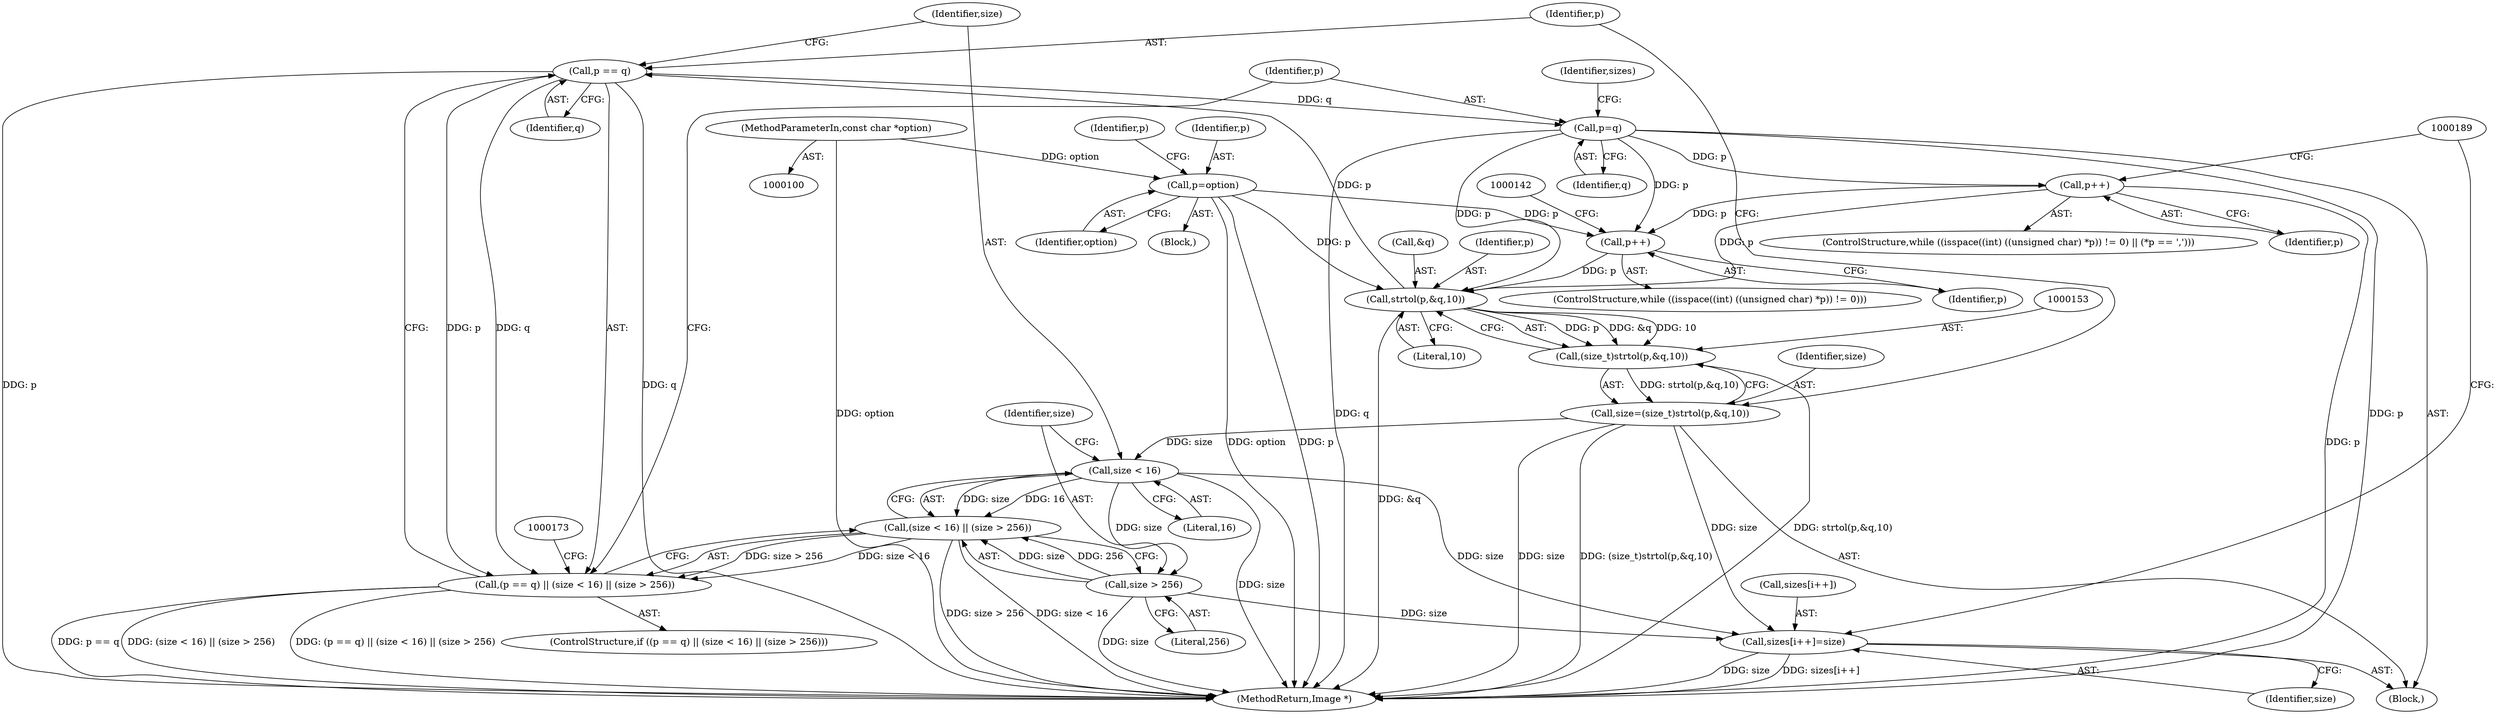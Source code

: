 digraph "0_ImageMagick_0f6fc2d5bf8f500820c3dbcf0d23ee14f2d9f734_2@pointer" {
"1000161" [label="(Call,p == q)"];
"1000154" [label="(Call,strtol(p,&q,10))"];
"1000124" [label="(Call,p=option)"];
"1000102" [label="(MethodParameterIn,const char *option)"];
"1000199" [label="(Call,p++)"];
"1000175" [label="(Call,p=q)"];
"1000161" [label="(Call,p == q)"];
"1000148" [label="(Call,p++)"];
"1000160" [label="(Call,(p == q) || (size < 16) || (size > 256))"];
"1000152" [label="(Call,(size_t)strtol(p,&q,10))"];
"1000150" [label="(Call,size=(size_t)strtol(p,&q,10))"];
"1000165" [label="(Call,size < 16)"];
"1000164" [label="(Call,(size < 16) || (size > 256))"];
"1000168" [label="(Call,size > 256)"];
"1000178" [label="(Call,sizes[i++]=size)"];
"1000154" [label="(Call,strtol(p,&q,10))"];
"1000168" [label="(Call,size > 256)"];
"1000148" [label="(Call,p++)"];
"1000138" [label="(ControlStructure,while ((isspace((int) ((unsigned char) *p)) != 0)))"];
"1000175" [label="(Call,p=q)"];
"1000176" [label="(Identifier,p)"];
"1000163" [label="(Identifier,q)"];
"1000149" [label="(Identifier,p)"];
"1000155" [label="(Identifier,p)"];
"1000169" [label="(Identifier,size)"];
"1000179" [label="(Call,sizes[i++])"];
"1000170" [label="(Literal,256)"];
"1000166" [label="(Identifier,size)"];
"1000152" [label="(Call,(size_t)strtol(p,&q,10))"];
"1000159" [label="(ControlStructure,if ((p == q) || (size < 16) || (size > 256)))"];
"1000162" [label="(Identifier,p)"];
"1000200" [label="(Identifier,p)"];
"1000178" [label="(Call,sizes[i++]=size)"];
"1000262" [label="(MethodReturn,Image *)"];
"1000180" [label="(Identifier,sizes)"];
"1000161" [label="(Call,p == q)"];
"1000151" [label="(Identifier,size)"];
"1000125" [label="(Identifier,p)"];
"1000177" [label="(Identifier,q)"];
"1000131" [label="(Identifier,p)"];
"1000150" [label="(Call,size=(size_t)strtol(p,&q,10))"];
"1000160" [label="(Call,(p == q) || (size < 16) || (size > 256))"];
"1000164" [label="(Call,(size < 16) || (size > 256))"];
"1000165" [label="(Call,size < 16)"];
"1000199" [label="(Call,p++)"];
"1000156" [label="(Call,&q)"];
"1000105" [label="(Block,)"];
"1000158" [label="(Literal,10)"];
"1000184" [label="(ControlStructure,while ((isspace((int) ((unsigned char) *p)) != 0) || (*p == ',')))"];
"1000136" [label="(Block,)"];
"1000124" [label="(Call,p=option)"];
"1000126" [label="(Identifier,option)"];
"1000167" [label="(Literal,16)"];
"1000183" [label="(Identifier,size)"];
"1000102" [label="(MethodParameterIn,const char *option)"];
"1000161" -> "1000160"  [label="AST: "];
"1000161" -> "1000163"  [label="CFG: "];
"1000162" -> "1000161"  [label="AST: "];
"1000163" -> "1000161"  [label="AST: "];
"1000166" -> "1000161"  [label="CFG: "];
"1000160" -> "1000161"  [label="CFG: "];
"1000161" -> "1000262"  [label="DDG: q"];
"1000161" -> "1000262"  [label="DDG: p"];
"1000161" -> "1000160"  [label="DDG: p"];
"1000161" -> "1000160"  [label="DDG: q"];
"1000154" -> "1000161"  [label="DDG: p"];
"1000161" -> "1000175"  [label="DDG: q"];
"1000154" -> "1000152"  [label="AST: "];
"1000154" -> "1000158"  [label="CFG: "];
"1000155" -> "1000154"  [label="AST: "];
"1000156" -> "1000154"  [label="AST: "];
"1000158" -> "1000154"  [label="AST: "];
"1000152" -> "1000154"  [label="CFG: "];
"1000154" -> "1000262"  [label="DDG: &q"];
"1000154" -> "1000152"  [label="DDG: p"];
"1000154" -> "1000152"  [label="DDG: &q"];
"1000154" -> "1000152"  [label="DDG: 10"];
"1000124" -> "1000154"  [label="DDG: p"];
"1000199" -> "1000154"  [label="DDG: p"];
"1000148" -> "1000154"  [label="DDG: p"];
"1000175" -> "1000154"  [label="DDG: p"];
"1000124" -> "1000105"  [label="AST: "];
"1000124" -> "1000126"  [label="CFG: "];
"1000125" -> "1000124"  [label="AST: "];
"1000126" -> "1000124"  [label="AST: "];
"1000131" -> "1000124"  [label="CFG: "];
"1000124" -> "1000262"  [label="DDG: option"];
"1000124" -> "1000262"  [label="DDG: p"];
"1000102" -> "1000124"  [label="DDG: option"];
"1000124" -> "1000148"  [label="DDG: p"];
"1000102" -> "1000100"  [label="AST: "];
"1000102" -> "1000262"  [label="DDG: option"];
"1000199" -> "1000184"  [label="AST: "];
"1000199" -> "1000200"  [label="CFG: "];
"1000200" -> "1000199"  [label="AST: "];
"1000189" -> "1000199"  [label="CFG: "];
"1000199" -> "1000262"  [label="DDG: p"];
"1000199" -> "1000148"  [label="DDG: p"];
"1000175" -> "1000199"  [label="DDG: p"];
"1000175" -> "1000136"  [label="AST: "];
"1000175" -> "1000177"  [label="CFG: "];
"1000176" -> "1000175"  [label="AST: "];
"1000177" -> "1000175"  [label="AST: "];
"1000180" -> "1000175"  [label="CFG: "];
"1000175" -> "1000262"  [label="DDG: p"];
"1000175" -> "1000262"  [label="DDG: q"];
"1000175" -> "1000148"  [label="DDG: p"];
"1000148" -> "1000138"  [label="AST: "];
"1000148" -> "1000149"  [label="CFG: "];
"1000149" -> "1000148"  [label="AST: "];
"1000142" -> "1000148"  [label="CFG: "];
"1000160" -> "1000159"  [label="AST: "];
"1000160" -> "1000164"  [label="CFG: "];
"1000164" -> "1000160"  [label="AST: "];
"1000173" -> "1000160"  [label="CFG: "];
"1000176" -> "1000160"  [label="CFG: "];
"1000160" -> "1000262"  [label="DDG: (size < 16) || (size > 256)"];
"1000160" -> "1000262"  [label="DDG: (p == q) || (size < 16) || (size > 256)"];
"1000160" -> "1000262"  [label="DDG: p == q"];
"1000164" -> "1000160"  [label="DDG: size < 16"];
"1000164" -> "1000160"  [label="DDG: size > 256"];
"1000152" -> "1000150"  [label="AST: "];
"1000153" -> "1000152"  [label="AST: "];
"1000150" -> "1000152"  [label="CFG: "];
"1000152" -> "1000262"  [label="DDG: strtol(p,&q,10)"];
"1000152" -> "1000150"  [label="DDG: strtol(p,&q,10)"];
"1000150" -> "1000136"  [label="AST: "];
"1000151" -> "1000150"  [label="AST: "];
"1000162" -> "1000150"  [label="CFG: "];
"1000150" -> "1000262"  [label="DDG: size"];
"1000150" -> "1000262"  [label="DDG: (size_t)strtol(p,&q,10)"];
"1000150" -> "1000165"  [label="DDG: size"];
"1000150" -> "1000178"  [label="DDG: size"];
"1000165" -> "1000164"  [label="AST: "];
"1000165" -> "1000167"  [label="CFG: "];
"1000166" -> "1000165"  [label="AST: "];
"1000167" -> "1000165"  [label="AST: "];
"1000169" -> "1000165"  [label="CFG: "];
"1000164" -> "1000165"  [label="CFG: "];
"1000165" -> "1000262"  [label="DDG: size"];
"1000165" -> "1000164"  [label="DDG: size"];
"1000165" -> "1000164"  [label="DDG: 16"];
"1000165" -> "1000168"  [label="DDG: size"];
"1000165" -> "1000178"  [label="DDG: size"];
"1000164" -> "1000168"  [label="CFG: "];
"1000168" -> "1000164"  [label="AST: "];
"1000164" -> "1000262"  [label="DDG: size > 256"];
"1000164" -> "1000262"  [label="DDG: size < 16"];
"1000168" -> "1000164"  [label="DDG: size"];
"1000168" -> "1000164"  [label="DDG: 256"];
"1000168" -> "1000170"  [label="CFG: "];
"1000169" -> "1000168"  [label="AST: "];
"1000170" -> "1000168"  [label="AST: "];
"1000168" -> "1000262"  [label="DDG: size"];
"1000168" -> "1000178"  [label="DDG: size"];
"1000178" -> "1000136"  [label="AST: "];
"1000178" -> "1000183"  [label="CFG: "];
"1000179" -> "1000178"  [label="AST: "];
"1000183" -> "1000178"  [label="AST: "];
"1000189" -> "1000178"  [label="CFG: "];
"1000178" -> "1000262"  [label="DDG: sizes[i++]"];
"1000178" -> "1000262"  [label="DDG: size"];
}
